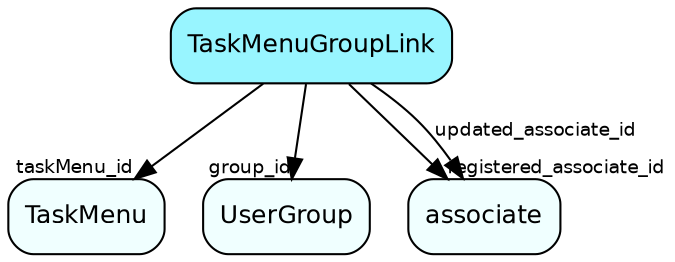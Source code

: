 digraph TaskMenuGroupLink  {
node [shape = box style="rounded, filled" fontname = "Helvetica" fontsize = "12" ]
edge [fontname = "Helvetica" fontsize = "9"]

TaskMenuGroupLink[fillcolor = "cadetblue1"]
TaskMenu[fillcolor = "azure1"]
UserGroup[fillcolor = "azure1"]
associate[fillcolor = "azure1"]
TaskMenuGroupLink -> TaskMenu [headlabel = "taskMenu_id"]
TaskMenuGroupLink -> UserGroup [headlabel = "group_id"]
TaskMenuGroupLink -> associate [headlabel = "registered_associate_id"]
TaskMenuGroupLink -> associate [label = "updated_associate_id"]
}
